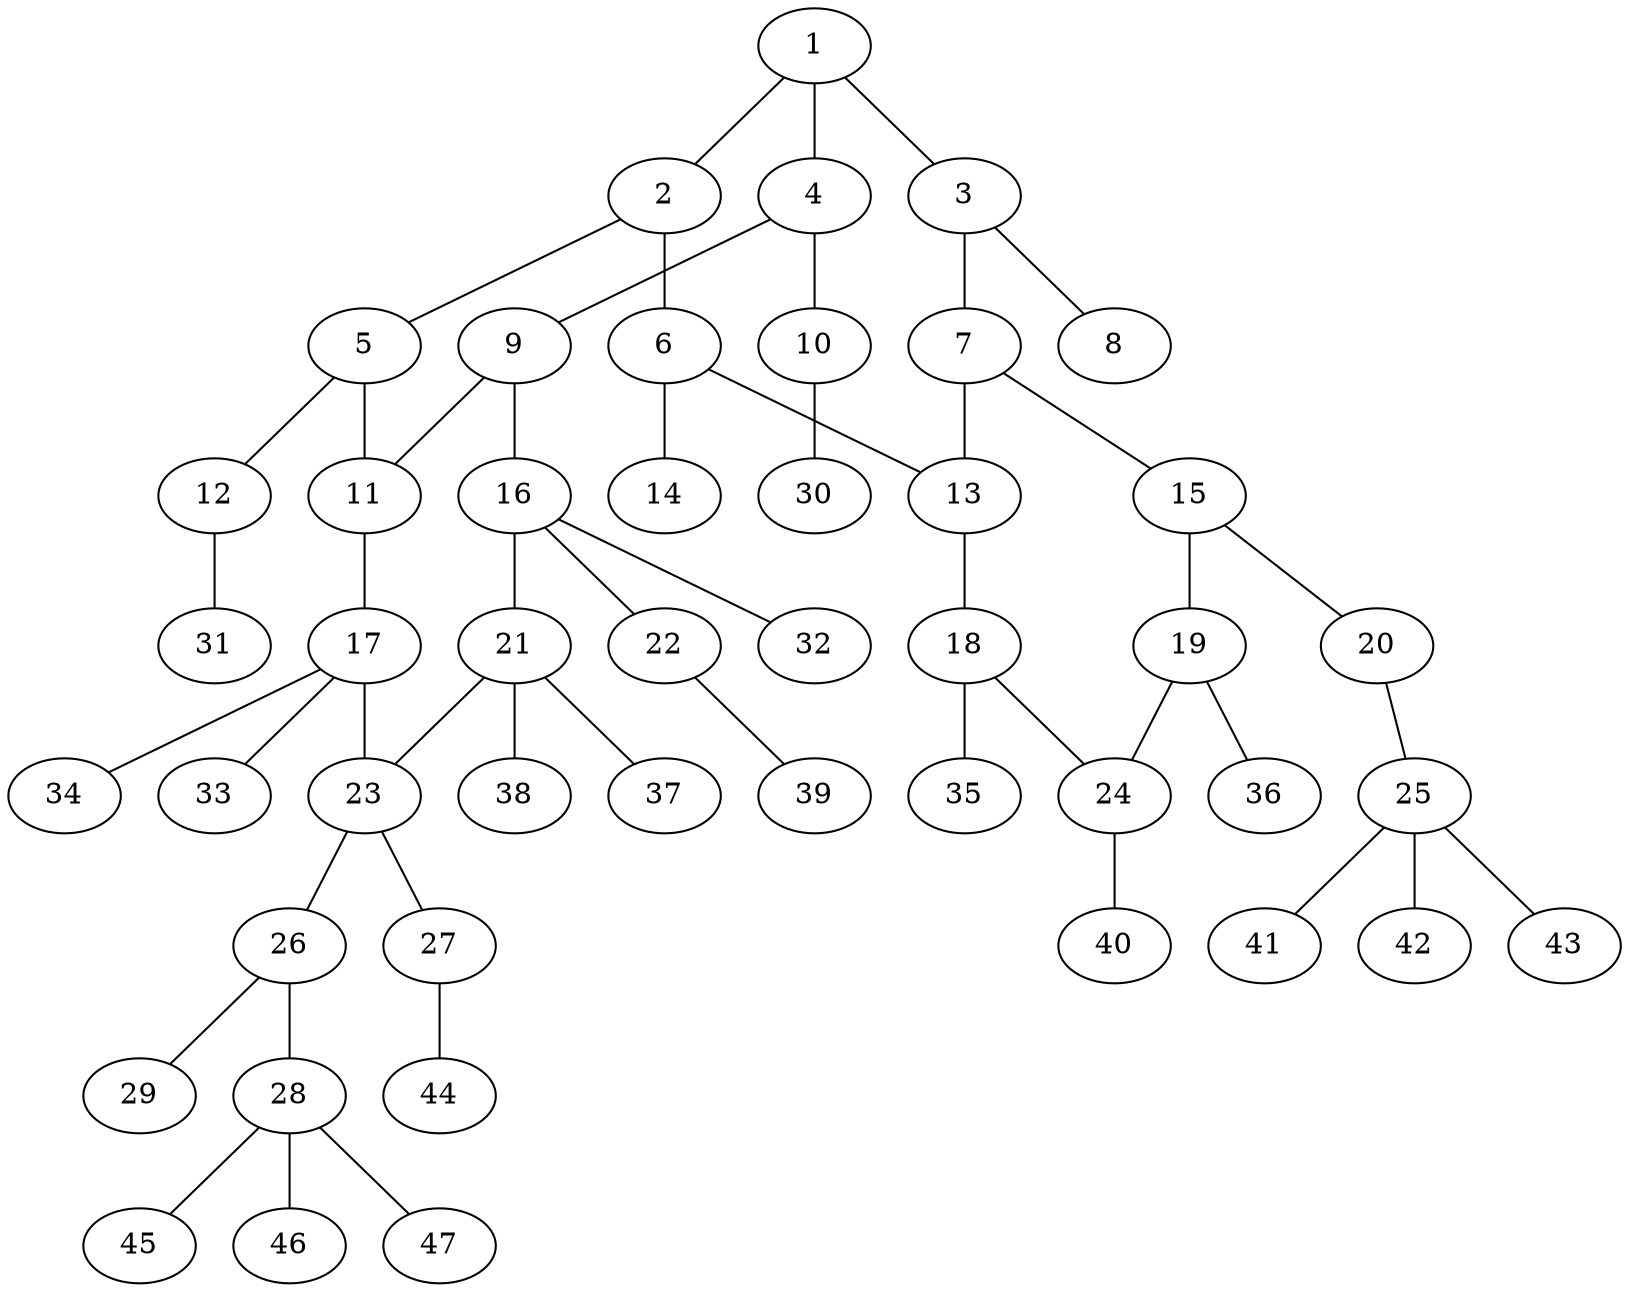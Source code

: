 graph molecule_4213 {
	1	 [chem=C];
	2	 [chem=C];
	1 -- 2	 [valence=2];
	3	 [chem=C];
	1 -- 3	 [valence=1];
	4	 [chem=C];
	1 -- 4	 [valence=1];
	5	 [chem=C];
	2 -- 5	 [valence=1];
	6	 [chem=C];
	2 -- 6	 [valence=1];
	7	 [chem=C];
	3 -- 7	 [valence=1];
	8	 [chem=O];
	3 -- 8	 [valence=2];
	9	 [chem=C];
	4 -- 9	 [valence=2];
	10	 [chem=O];
	4 -- 10	 [valence=1];
	11	 [chem=C];
	5 -- 11	 [valence=2];
	12	 [chem=O];
	5 -- 12	 [valence=1];
	13	 [chem=C];
	6 -- 13	 [valence=1];
	14	 [chem=O];
	6 -- 14	 [valence=2];
	7 -- 13	 [valence=2];
	15	 [chem=C];
	7 -- 15	 [valence=1];
	9 -- 11	 [valence=1];
	16	 [chem=C];
	9 -- 16	 [valence=1];
	30	 [chem=H];
	10 -- 30	 [valence=1];
	17	 [chem=C];
	11 -- 17	 [valence=1];
	31	 [chem=H];
	12 -- 31	 [valence=1];
	18	 [chem=C];
	13 -- 18	 [valence=1];
	19	 [chem=C];
	15 -- 19	 [valence=2];
	20	 [chem=O];
	15 -- 20	 [valence=1];
	21	 [chem=C];
	16 -- 21	 [valence=1];
	22	 [chem=O];
	16 -- 22	 [valence=1];
	32	 [chem=H];
	16 -- 32	 [valence=1];
	23	 [chem=C];
	17 -- 23	 [valence=1];
	33	 [chem=H];
	17 -- 33	 [valence=1];
	34	 [chem=H];
	17 -- 34	 [valence=1];
	24	 [chem=C];
	18 -- 24	 [valence=2];
	35	 [chem=H];
	18 -- 35	 [valence=1];
	19 -- 24	 [valence=1];
	36	 [chem=H];
	19 -- 36	 [valence=1];
	25	 [chem=C];
	20 -- 25	 [valence=1];
	21 -- 23	 [valence=1];
	37	 [chem=H];
	21 -- 37	 [valence=1];
	38	 [chem=H];
	21 -- 38	 [valence=1];
	39	 [chem=H];
	22 -- 39	 [valence=1];
	26	 [chem=C];
	23 -- 26	 [valence=1];
	27	 [chem=O];
	23 -- 27	 [valence=1];
	40	 [chem=H];
	24 -- 40	 [valence=1];
	41	 [chem=H];
	25 -- 41	 [valence=1];
	42	 [chem=H];
	25 -- 42	 [valence=1];
	43	 [chem=H];
	25 -- 43	 [valence=1];
	28	 [chem=C];
	26 -- 28	 [valence=1];
	29	 [chem=O];
	26 -- 29	 [valence=2];
	44	 [chem=H];
	27 -- 44	 [valence=1];
	45	 [chem=H];
	28 -- 45	 [valence=1];
	46	 [chem=H];
	28 -- 46	 [valence=1];
	47	 [chem=H];
	28 -- 47	 [valence=1];
}
